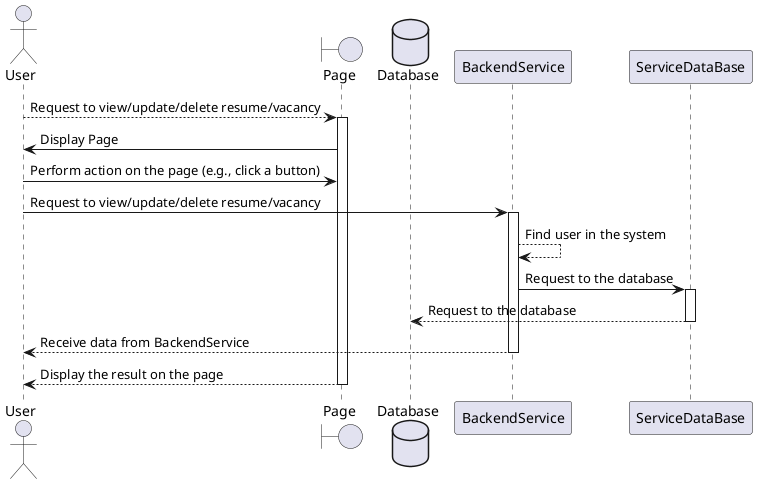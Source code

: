 @startuml Sequence Diagram

actor User
boundary Page
database Database

User --> Page : Request to view/update/delete resume/vacancy
activate Page

Page -> User : Display Page

User -> Page : Perform action on the page (e.g., click a button)
User -> BackendService : Request to view/update/delete resume/vacancy
activate BackendService
BackendService --> BackendService : Find user in the system
BackendService -> ServiceDataBase : Request to the database
activate ServiceDataBase
ServiceDataBase --> Database : Request to the database
deactivate ServiceDataBase
BackendService --> User : Receive data from BackendService
deactivate BackendService
Page --> User : Display the result on the page

deactivate Page

@enduml
